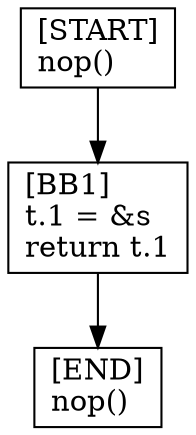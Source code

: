 digraph {
  node [shape=box]
  END [label="[END]\lnop()\l"];
  START [label="[START]\lnop()\l"];
  BB1 [label="[BB1]\lt.1 = &s\lreturn t.1\l"];
  START -> BB1;
  BB1 -> END;
}
